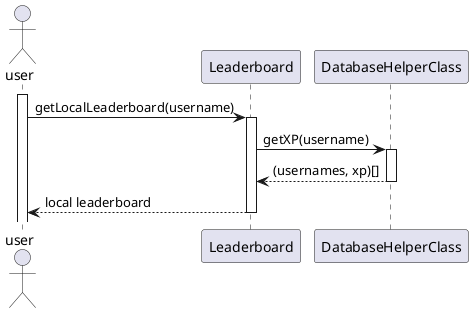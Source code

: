 @startuml
'actor user
''
'participant Leaderboard as L
'participant AuthenticationClass as A
'participant User as U
'participant DatabaseHelperClass as db
''
'activate user
'user -> L: view leaderboard (JWT)
''        activate L
''                L -> A: verify JWT
''                activate A
''                        alt jwt is valid
''                                A --> L: valid
''                                L -> U: get user XP
''                                activate U
''                                        U -> db: get user XP
''                                        activate db
''                                                db --> U: user XP
''                                        deactivate db
''                                        U --> L: user XP
''                                deactivate U
''                                L -> db: get leaderboard data
''                                activate db
''                                        db --> L: leaderboard data
''                                deactivate db
''                                L --> user: local leaderboard
''                        else
''                                A --> L: invalid
''                deactivate A
''                        L --> user: invalid JWT
''                end
'deactivate L
''


actor user

participant Leaderboard as L
participant DatabaseHelperClass as db

activate user
user -> L: getLocalLeaderboard(username)
        activate L
                L -> db: getXP(username)
                activate db
                        db --> L : (usernames, xp)[]
                        
                                        deactivate db
'                                L -> db: get leaderboard data
 '                               activate db
  '                                      db --> L: leaderboard data
  '                              deactivate db
                                L --> user: local leaderboard
deactivate L
@enduml
